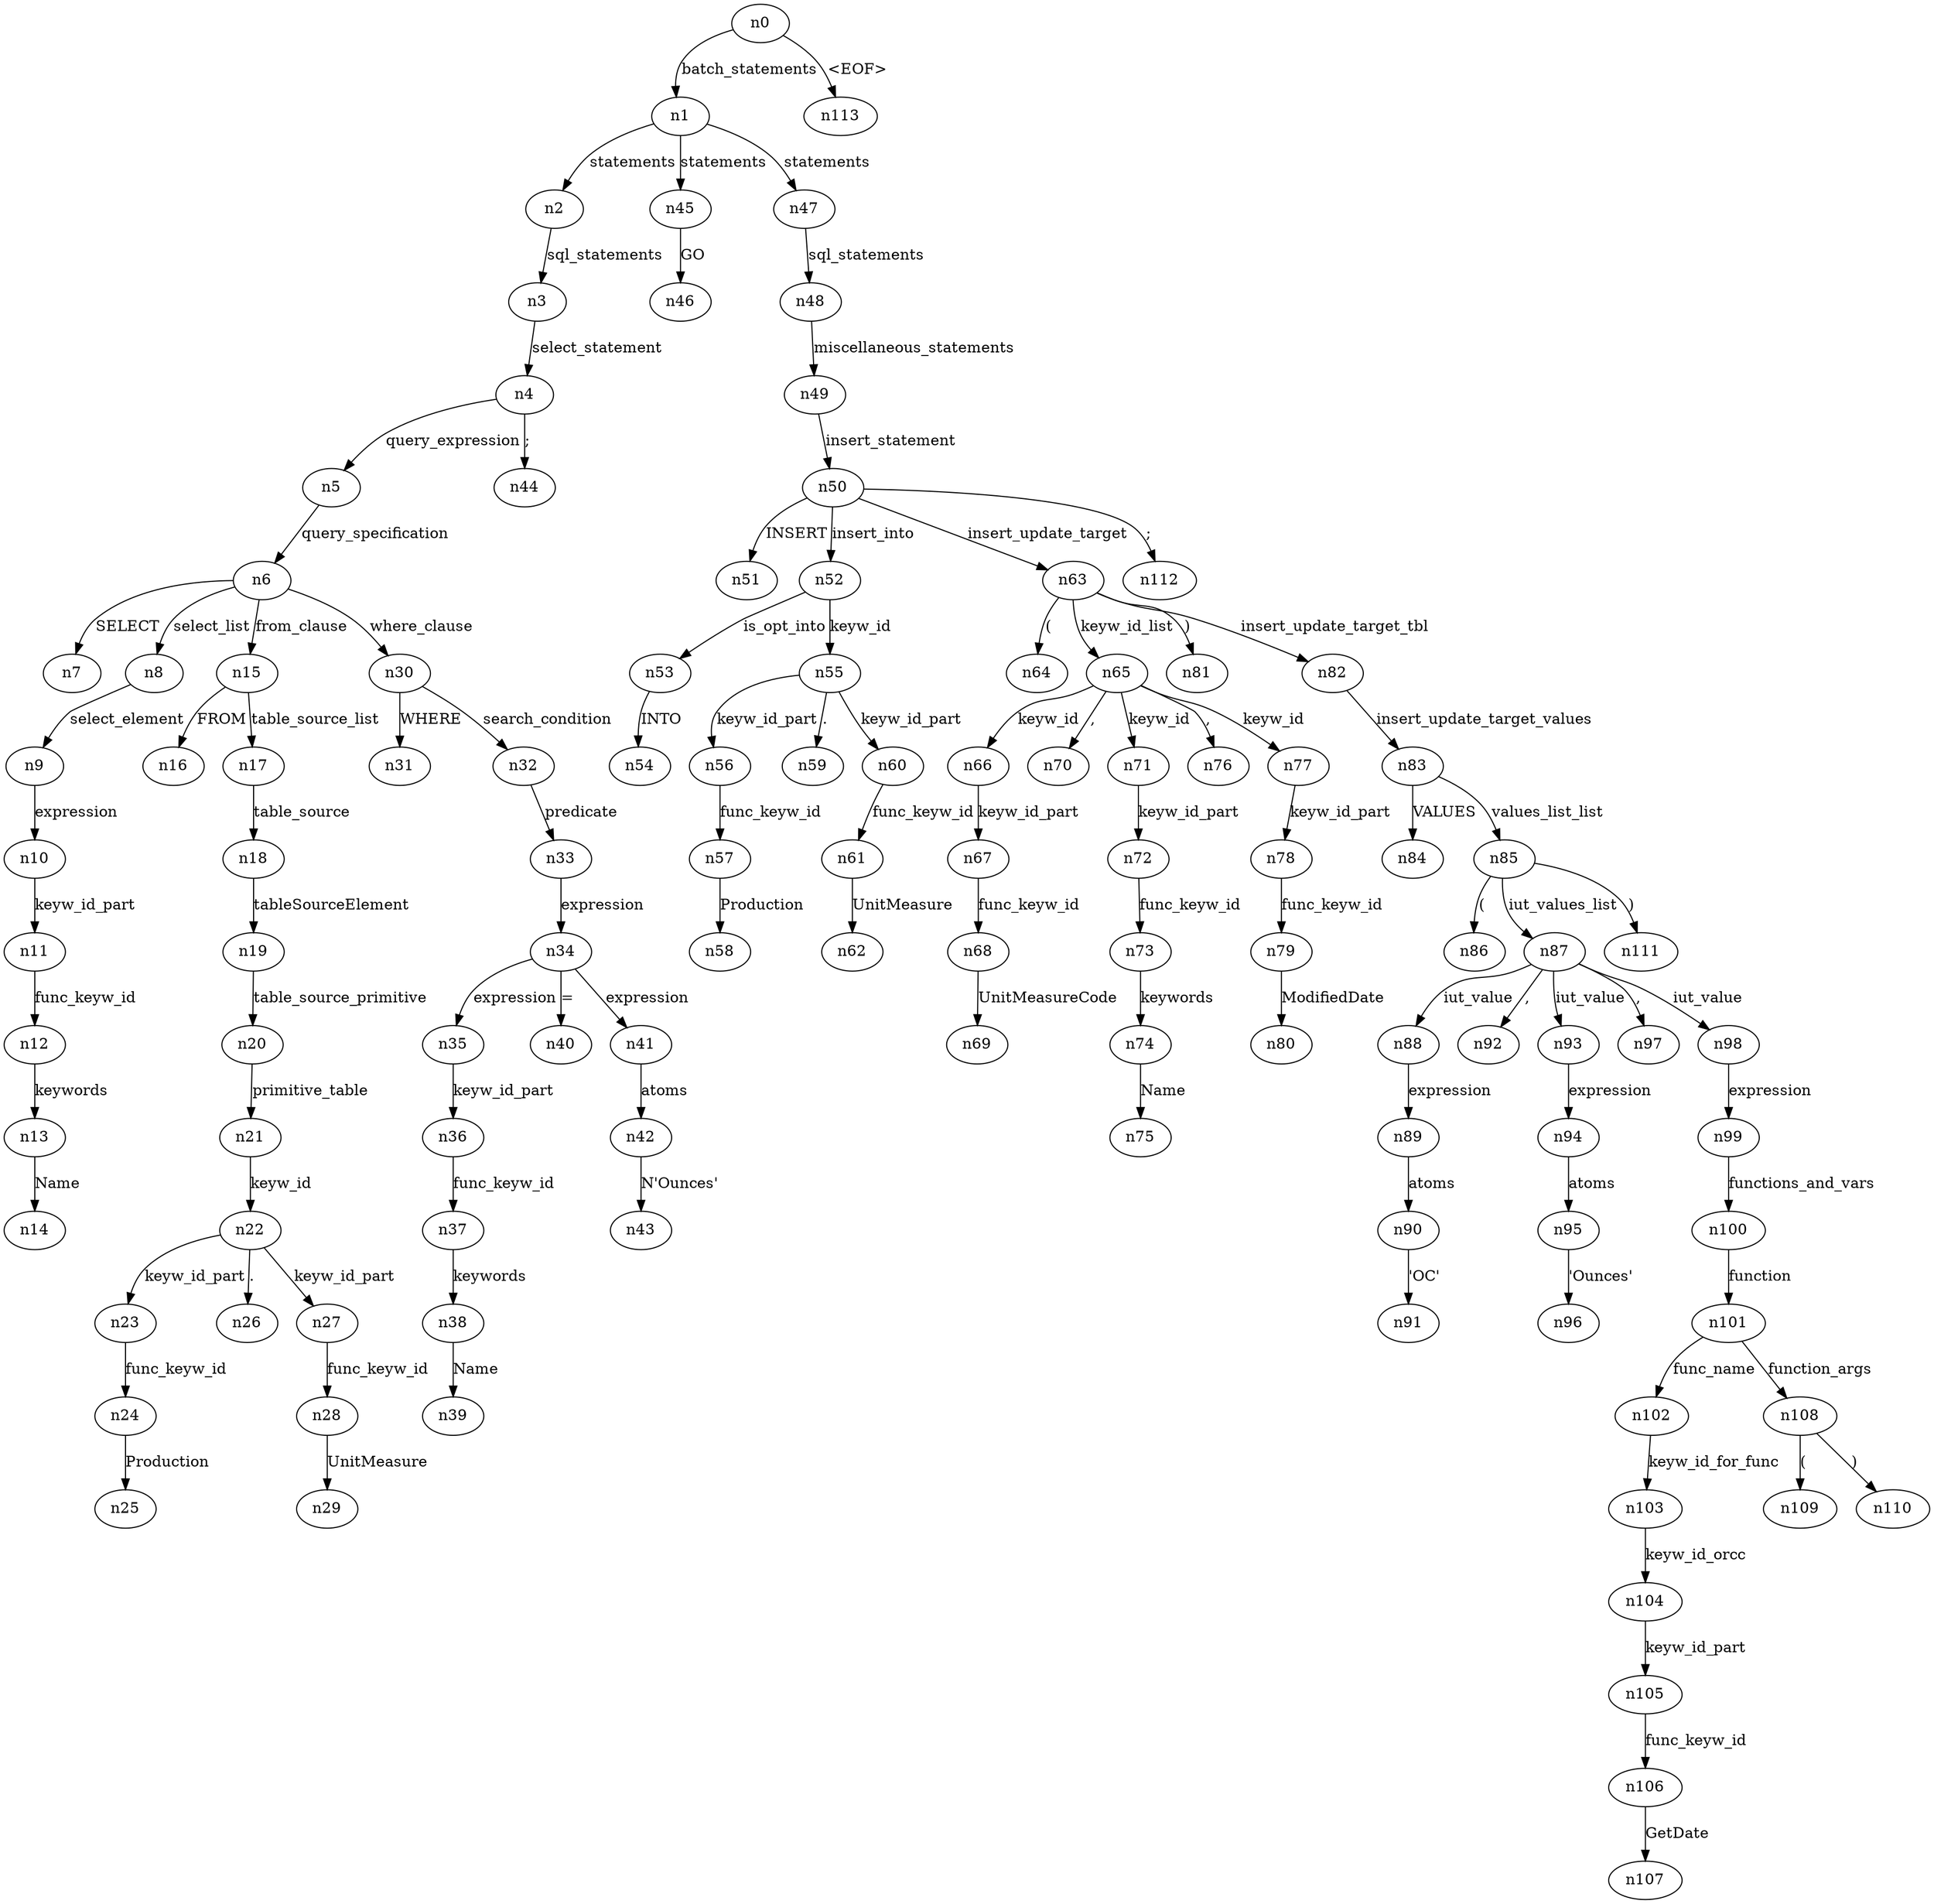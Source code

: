digraph ParseTree {
  n0 -> n1 [label="batch_statements"];
  n1 -> n2 [label="statements"];
  n2 -> n3 [label="sql_statements"];
  n3 -> n4 [label="select_statement"];
  n4 -> n5 [label="query_expression"];
  n5 -> n6 [label="query_specification"];
  n6 -> n7 [label="SELECT"];
  n6 -> n8 [label="select_list"];
  n8 -> n9 [label="select_element"];
  n9 -> n10 [label="expression"];
  n10 -> n11 [label="keyw_id_part"];
  n11 -> n12 [label="func_keyw_id"];
  n12 -> n13 [label="keywords"];
  n13 -> n14 [label="Name"];
  n6 -> n15 [label="from_clause"];
  n15 -> n16 [label="FROM"];
  n15 -> n17 [label="table_source_list"];
  n17 -> n18 [label="table_source"];
  n18 -> n19 [label="tableSourceElement"];
  n19 -> n20 [label="table_source_primitive"];
  n20 -> n21 [label="primitive_table"];
  n21 -> n22 [label="keyw_id"];
  n22 -> n23 [label="keyw_id_part"];
  n23 -> n24 [label="func_keyw_id"];
  n24 -> n25 [label="Production"];
  n22 -> n26 [label="."];
  n22 -> n27 [label="keyw_id_part"];
  n27 -> n28 [label="func_keyw_id"];
  n28 -> n29 [label="UnitMeasure"];
  n6 -> n30 [label="where_clause"];
  n30 -> n31 [label="WHERE"];
  n30 -> n32 [label="search_condition"];
  n32 -> n33 [label="predicate"];
  n33 -> n34 [label="expression"];
  n34 -> n35 [label="expression"];
  n35 -> n36 [label="keyw_id_part"];
  n36 -> n37 [label="func_keyw_id"];
  n37 -> n38 [label="keywords"];
  n38 -> n39 [label="Name"];
  n34 -> n40 [label="="];
  n34 -> n41 [label="expression"];
  n41 -> n42 [label="atoms"];
  n42 -> n43 [label="N'Ounces'"];
  n4 -> n44 [label=";"];
  n1 -> n45 [label="statements"];
  n45 -> n46 [label="GO"];
  n1 -> n47 [label="statements"];
  n47 -> n48 [label="sql_statements"];
  n48 -> n49 [label="miscellaneous_statements"];
  n49 -> n50 [label="insert_statement"];
  n50 -> n51 [label="INSERT"];
  n50 -> n52 [label="insert_into"];
  n52 -> n53 [label="is_opt_into"];
  n53 -> n54 [label="INTO"];
  n52 -> n55 [label="keyw_id"];
  n55 -> n56 [label="keyw_id_part"];
  n56 -> n57 [label="func_keyw_id"];
  n57 -> n58 [label="Production"];
  n55 -> n59 [label="."];
  n55 -> n60 [label="keyw_id_part"];
  n60 -> n61 [label="func_keyw_id"];
  n61 -> n62 [label="UnitMeasure"];
  n50 -> n63 [label="insert_update_target"];
  n63 -> n64 [label="("];
  n63 -> n65 [label="keyw_id_list"];
  n65 -> n66 [label="keyw_id"];
  n66 -> n67 [label="keyw_id_part"];
  n67 -> n68 [label="func_keyw_id"];
  n68 -> n69 [label="UnitMeasureCode"];
  n65 -> n70 [label=","];
  n65 -> n71 [label="keyw_id"];
  n71 -> n72 [label="keyw_id_part"];
  n72 -> n73 [label="func_keyw_id"];
  n73 -> n74 [label="keywords"];
  n74 -> n75 [label="Name"];
  n65 -> n76 [label=","];
  n65 -> n77 [label="keyw_id"];
  n77 -> n78 [label="keyw_id_part"];
  n78 -> n79 [label="func_keyw_id"];
  n79 -> n80 [label="ModifiedDate"];
  n63 -> n81 [label=")"];
  n63 -> n82 [label="insert_update_target_tbl"];
  n82 -> n83 [label="insert_update_target_values"];
  n83 -> n84 [label="VALUES"];
  n83 -> n85 [label="values_list_list"];
  n85 -> n86 [label="("];
  n85 -> n87 [label="iut_values_list"];
  n87 -> n88 [label="iut_value"];
  n88 -> n89 [label="expression"];
  n89 -> n90 [label="atoms"];
  n90 -> n91 [label="'OC'"];
  n87 -> n92 [label=","];
  n87 -> n93 [label="iut_value"];
  n93 -> n94 [label="expression"];
  n94 -> n95 [label="atoms"];
  n95 -> n96 [label="'Ounces'"];
  n87 -> n97 [label=","];
  n87 -> n98 [label="iut_value"];
  n98 -> n99 [label="expression"];
  n99 -> n100 [label="functions_and_vars"];
  n100 -> n101 [label="function"];
  n101 -> n102 [label="func_name"];
  n102 -> n103 [label="keyw_id_for_func"];
  n103 -> n104 [label="keyw_id_orcc"];
  n104 -> n105 [label="keyw_id_part"];
  n105 -> n106 [label="func_keyw_id"];
  n106 -> n107 [label="GetDate"];
  n101 -> n108 [label="function_args"];
  n108 -> n109 [label="("];
  n108 -> n110 [label=")"];
  n85 -> n111 [label=")"];
  n50 -> n112 [label=";"];
  n0 -> n113 [label="<EOF>"];
}